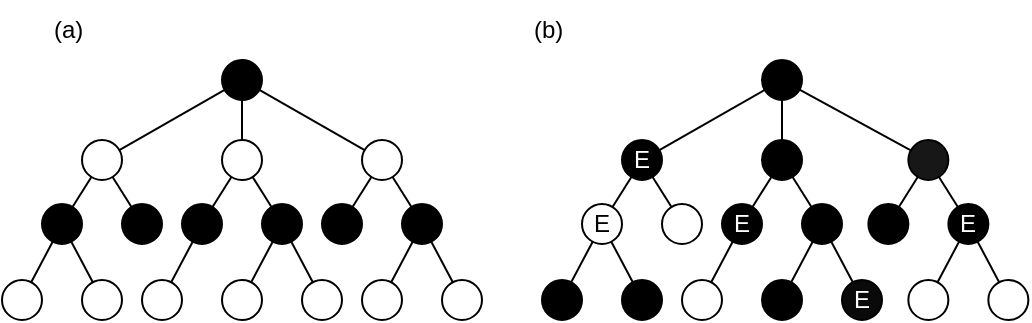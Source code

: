 <mxfile version="24.4.0" type="github">
  <diagram name="Page-1" id="z3FNkRx8i-oTFvDtVT5w">
    <mxGraphModel dx="1062" dy="579" grid="1" gridSize="10" guides="1" tooltips="1" connect="1" arrows="1" fold="1" page="1" pageScale="1" pageWidth="850" pageHeight="1100" math="0" shadow="0">
      <root>
        <mxCell id="0" />
        <mxCell id="1" parent="0" />
        <mxCell id="wkgdSi7BzmKG_JM9T2ZL-1" value="" style="ellipse;whiteSpace=wrap;html=1;aspect=fixed;strokeColor=#000000;fillColor=#000000;" vertex="1" parent="1">
          <mxGeometry x="210" y="290" width="20" height="20" as="geometry" />
        </mxCell>
        <mxCell id="wkgdSi7BzmKG_JM9T2ZL-2" value="" style="endArrow=none;html=1;rounded=0;strokeColor=#000000;" edge="1" parent="1" source="wkgdSi7BzmKG_JM9T2ZL-4" target="wkgdSi7BzmKG_JM9T2ZL-1">
          <mxGeometry width="50" height="50" relative="1" as="geometry">
            <mxPoint x="167" y="333" as="sourcePoint" />
            <mxPoint x="350" y="330" as="targetPoint" />
          </mxGeometry>
        </mxCell>
        <mxCell id="wkgdSi7BzmKG_JM9T2ZL-3" value="" style="endArrow=none;html=1;rounded=0;strokeColor=#000000;" edge="1" parent="1" source="wkgdSi7BzmKG_JM9T2ZL-5" target="wkgdSi7BzmKG_JM9T2ZL-1">
          <mxGeometry width="50" height="50" relative="1" as="geometry">
            <mxPoint x="260" y="370" as="sourcePoint" />
            <mxPoint x="270" y="280" as="targetPoint" />
          </mxGeometry>
        </mxCell>
        <mxCell id="wkgdSi7BzmKG_JM9T2ZL-4" value="" style="ellipse;whiteSpace=wrap;html=1;aspect=fixed;strokeColor=#000000;" vertex="1" parent="1">
          <mxGeometry x="140" y="330" width="20" height="20" as="geometry" />
        </mxCell>
        <mxCell id="wkgdSi7BzmKG_JM9T2ZL-5" value="" style="ellipse;whiteSpace=wrap;html=1;aspect=fixed;strokeColor=#000000;" vertex="1" parent="1">
          <mxGeometry x="280" y="330" width="20" height="20" as="geometry" />
        </mxCell>
        <mxCell id="wkgdSi7BzmKG_JM9T2ZL-6" value="" style="endArrow=none;html=1;rounded=0;strokeColor=#000000;endFill=0;" edge="1" parent="1" source="wkgdSi7BzmKG_JM9T2ZL-7" target="wkgdSi7BzmKG_JM9T2ZL-1">
          <mxGeometry width="50" height="50" relative="1" as="geometry">
            <mxPoint x="200" y="340" as="sourcePoint" />
            <mxPoint x="330" y="330" as="targetPoint" />
          </mxGeometry>
        </mxCell>
        <mxCell id="wkgdSi7BzmKG_JM9T2ZL-7" value="" style="ellipse;whiteSpace=wrap;html=1;aspect=fixed;strokeColor=#000000;" vertex="1" parent="1">
          <mxGeometry x="210" y="330" width="20" height="20" as="geometry" />
        </mxCell>
        <mxCell id="wkgdSi7BzmKG_JM9T2ZL-8" value="" style="endArrow=none;html=1;rounded=0;strokeColor=#000000;" edge="1" parent="1" source="wkgdSi7BzmKG_JM9T2ZL-9" target="wkgdSi7BzmKG_JM9T2ZL-4">
          <mxGeometry width="50" height="50" relative="1" as="geometry">
            <mxPoint x="127" y="385" as="sourcePoint" />
            <mxPoint x="154" y="350" as="targetPoint" />
          </mxGeometry>
        </mxCell>
        <mxCell id="wkgdSi7BzmKG_JM9T2ZL-9" value="" style="ellipse;whiteSpace=wrap;html=1;aspect=fixed;strokeColor=#000000;fillColor=#000000;" vertex="1" parent="1">
          <mxGeometry x="120" y="362" width="20" height="20" as="geometry" />
        </mxCell>
        <mxCell id="wkgdSi7BzmKG_JM9T2ZL-10" value="" style="endArrow=none;html=1;rounded=0;strokeColor=#000000;" edge="1" parent="1" source="wkgdSi7BzmKG_JM9T2ZL-11" target="wkgdSi7BzmKG_JM9T2ZL-4">
          <mxGeometry width="50" height="50" relative="1" as="geometry">
            <mxPoint x="160" y="392" as="sourcePoint" />
            <mxPoint x="210" y="390" as="targetPoint" />
          </mxGeometry>
        </mxCell>
        <mxCell id="wkgdSi7BzmKG_JM9T2ZL-11" value="" style="ellipse;whiteSpace=wrap;html=1;aspect=fixed;strokeColor=#000000;fillColor=#000000;" vertex="1" parent="1">
          <mxGeometry x="160" y="362" width="20" height="20" as="geometry" />
        </mxCell>
        <mxCell id="wkgdSi7BzmKG_JM9T2ZL-12" value="" style="endArrow=none;html=1;rounded=0;strokeColor=#000000;endFill=0;" edge="1" parent="1" source="wkgdSi7BzmKG_JM9T2ZL-13" target="wkgdSi7BzmKG_JM9T2ZL-7">
          <mxGeometry width="50" height="50" relative="1" as="geometry">
            <mxPoint x="200" y="392" as="sourcePoint" />
            <mxPoint x="170" y="360" as="targetPoint" />
          </mxGeometry>
        </mxCell>
        <mxCell id="wkgdSi7BzmKG_JM9T2ZL-13" value="" style="ellipse;whiteSpace=wrap;html=1;aspect=fixed;strokeColor=#000000;fillColor=#000000;" vertex="1" parent="1">
          <mxGeometry x="190" y="362" width="20" height="20" as="geometry" />
        </mxCell>
        <mxCell id="wkgdSi7BzmKG_JM9T2ZL-14" value="" style="endArrow=none;html=1;rounded=0;strokeColor=#000000;startArrow=none;startFill=0;endFill=0;" edge="1" parent="1" source="wkgdSi7BzmKG_JM9T2ZL-15" target="wkgdSi7BzmKG_JM9T2ZL-13">
          <mxGeometry width="50" height="50" relative="1" as="geometry">
            <mxPoint x="167" y="430" as="sourcePoint" />
            <mxPoint x="203" y="382" as="targetPoint" />
          </mxGeometry>
        </mxCell>
        <mxCell id="wkgdSi7BzmKG_JM9T2ZL-15" value="" style="ellipse;whiteSpace=wrap;html=1;aspect=fixed;strokeColor=#000000;" vertex="1" parent="1">
          <mxGeometry x="170" y="400" width="20" height="20" as="geometry" />
        </mxCell>
        <mxCell id="wkgdSi7BzmKG_JM9T2ZL-18" value="" style="endArrow=none;html=1;rounded=0;strokeColor=#000000;startArrow=none;startFill=0;endFill=0;" edge="1" parent="1" source="wkgdSi7BzmKG_JM9T2ZL-19" target="wkgdSi7BzmKG_JM9T2ZL-5">
          <mxGeometry width="50" height="50" relative="1" as="geometry">
            <mxPoint x="270.0" y="364.686" as="sourcePoint" />
            <mxPoint x="238.18" y="391" as="targetPoint" />
          </mxGeometry>
        </mxCell>
        <mxCell id="wkgdSi7BzmKG_JM9T2ZL-19" value="" style="ellipse;whiteSpace=wrap;html=1;aspect=fixed;strokeColor=#000000;fillColor=#000000;" vertex="1" parent="1">
          <mxGeometry x="260" y="362" width="20" height="20" as="geometry" />
        </mxCell>
        <mxCell id="wkgdSi7BzmKG_JM9T2ZL-23" value="" style="endArrow=none;html=1;rounded=0;strokeColor=#000000;" edge="1" parent="1" source="wkgdSi7BzmKG_JM9T2ZL-24" target="wkgdSi7BzmKG_JM9T2ZL-5">
          <mxGeometry width="50" height="50" relative="1" as="geometry">
            <mxPoint x="323.18" y="370" as="sourcePoint" />
            <mxPoint x="279.18" y="348" as="targetPoint" />
          </mxGeometry>
        </mxCell>
        <mxCell id="wkgdSi7BzmKG_JM9T2ZL-24" value="" style="ellipse;whiteSpace=wrap;html=1;aspect=fixed;strokeColor=#000000;fillColor=#000000;" vertex="1" parent="1">
          <mxGeometry x="300" y="362" width="20" height="20" as="geometry" />
        </mxCell>
        <mxCell id="wkgdSi7BzmKG_JM9T2ZL-25" value="" style="endArrow=none;html=1;rounded=0;strokeColor=#000000;startArrow=none;startFill=0;endFill=0;" edge="1" parent="1" source="wkgdSi7BzmKG_JM9T2ZL-26" target="wkgdSi7BzmKG_JM9T2ZL-24">
          <mxGeometry width="50" height="50" relative="1" as="geometry">
            <mxPoint x="290.18" y="431" as="sourcePoint" />
            <mxPoint x="318.18" y="382" as="targetPoint" />
          </mxGeometry>
        </mxCell>
        <mxCell id="wkgdSi7BzmKG_JM9T2ZL-26" value="" style="ellipse;whiteSpace=wrap;html=1;aspect=fixed;strokeColor=#000000;" vertex="1" parent="1">
          <mxGeometry x="280" y="400" width="20" height="20" as="geometry" />
        </mxCell>
        <mxCell id="wkgdSi7BzmKG_JM9T2ZL-27" value="" style="endArrow=none;html=1;rounded=0;strokeColor=#000000;" edge="1" parent="1" source="wkgdSi7BzmKG_JM9T2ZL-28" target="wkgdSi7BzmKG_JM9T2ZL-24">
          <mxGeometry width="50" height="50" relative="1" as="geometry">
            <mxPoint x="323.18" y="438" as="sourcePoint" />
            <mxPoint x="328.18" y="382" as="targetPoint" />
          </mxGeometry>
        </mxCell>
        <mxCell id="wkgdSi7BzmKG_JM9T2ZL-28" value="" style="ellipse;whiteSpace=wrap;html=1;aspect=fixed;strokeColor=#000000;" vertex="1" parent="1">
          <mxGeometry x="320" y="400" width="20" height="20" as="geometry" />
        </mxCell>
        <mxCell id="wkgdSi7BzmKG_JM9T2ZL-29" value="" style="endArrow=none;html=1;rounded=0;strokeColor=#000000;startArrow=none;startFill=0;endFill=0;" edge="1" parent="1" source="wkgdSi7BzmKG_JM9T2ZL-30" target="wkgdSi7BzmKG_JM9T2ZL-9">
          <mxGeometry width="50" height="50" relative="1" as="geometry">
            <mxPoint x="130" y="400" as="sourcePoint" />
            <mxPoint x="296" y="389" as="targetPoint" />
          </mxGeometry>
        </mxCell>
        <mxCell id="wkgdSi7BzmKG_JM9T2ZL-30" value="" style="ellipse;whiteSpace=wrap;html=1;aspect=fixed;strokeColor=#000000;" vertex="1" parent="1">
          <mxGeometry x="100" y="400" width="20" height="20" as="geometry" />
        </mxCell>
        <mxCell id="wkgdSi7BzmKG_JM9T2ZL-32" value="" style="endArrow=none;html=1;rounded=0;strokeColor=#000000;startArrow=none;startFill=0;endFill=0;" edge="1" parent="1" source="wkgdSi7BzmKG_JM9T2ZL-33" target="wkgdSi7BzmKG_JM9T2ZL-9">
          <mxGeometry width="50" height="50" relative="1" as="geometry">
            <mxPoint x="140" y="400" as="sourcePoint" />
            <mxPoint x="135" y="391" as="targetPoint" />
          </mxGeometry>
        </mxCell>
        <mxCell id="wkgdSi7BzmKG_JM9T2ZL-33" value="" style="ellipse;whiteSpace=wrap;html=1;aspect=fixed;strokeColor=#000000;" vertex="1" parent="1">
          <mxGeometry x="140" y="400" width="20" height="20" as="geometry" />
        </mxCell>
        <mxCell id="wkgdSi7BzmKG_JM9T2ZL-34" value="" style="endArrow=none;html=1;rounded=0;strokeColor=#000000;endFill=0;" edge="1" parent="1" source="wkgdSi7BzmKG_JM9T2ZL-35" target="wkgdSi7BzmKG_JM9T2ZL-7">
          <mxGeometry width="50" height="50" relative="1" as="geometry">
            <mxPoint x="210" y="402" as="sourcePoint" />
            <mxPoint x="225" y="358" as="targetPoint" />
          </mxGeometry>
        </mxCell>
        <mxCell id="wkgdSi7BzmKG_JM9T2ZL-35" value="" style="ellipse;whiteSpace=wrap;html=1;aspect=fixed;strokeColor=#000000;fillColor=#000000;" vertex="1" parent="1">
          <mxGeometry x="230" y="362" width="20" height="20" as="geometry" />
        </mxCell>
        <mxCell id="wkgdSi7BzmKG_JM9T2ZL-36" value="" style="endArrow=none;html=1;rounded=0;strokeColor=#000000;startArrow=none;startFill=0;endFill=0;" edge="1" parent="1" source="wkgdSi7BzmKG_JM9T2ZL-37" target="wkgdSi7BzmKG_JM9T2ZL-35">
          <mxGeometry width="50" height="50" relative="1" as="geometry">
            <mxPoint x="177" y="440" as="sourcePoint" />
            <mxPoint x="213" y="392" as="targetPoint" />
          </mxGeometry>
        </mxCell>
        <mxCell id="wkgdSi7BzmKG_JM9T2ZL-37" value="" style="ellipse;whiteSpace=wrap;html=1;aspect=fixed;strokeColor=#000000;" vertex="1" parent="1">
          <mxGeometry x="210" y="400" width="20" height="20" as="geometry" />
        </mxCell>
        <mxCell id="wkgdSi7BzmKG_JM9T2ZL-38" value="" style="endArrow=none;html=1;rounded=0;strokeColor=#000000;" edge="1" parent="1" source="wkgdSi7BzmKG_JM9T2ZL-39" target="wkgdSi7BzmKG_JM9T2ZL-35">
          <mxGeometry width="50" height="50" relative="1" as="geometry">
            <mxPoint x="210" y="447" as="sourcePoint" />
            <mxPoint x="220" y="395" as="targetPoint" />
          </mxGeometry>
        </mxCell>
        <mxCell id="wkgdSi7BzmKG_JM9T2ZL-39" value="" style="ellipse;whiteSpace=wrap;html=1;aspect=fixed;strokeColor=#000000;" vertex="1" parent="1">
          <mxGeometry x="250" y="400" width="20" height="20" as="geometry" />
        </mxCell>
        <mxCell id="wkgdSi7BzmKG_JM9T2ZL-41" value="" style="ellipse;whiteSpace=wrap;html=1;aspect=fixed;strokeColor=#000000;fillColor=#000000;" vertex="1" parent="1">
          <mxGeometry x="480" y="290" width="20" height="20" as="geometry" />
        </mxCell>
        <mxCell id="wkgdSi7BzmKG_JM9T2ZL-42" value="" style="endArrow=none;html=1;rounded=0;strokeColor=#000000;" edge="1" parent="1" source="wkgdSi7BzmKG_JM9T2ZL-44" target="wkgdSi7BzmKG_JM9T2ZL-41">
          <mxGeometry width="50" height="50" relative="1" as="geometry">
            <mxPoint x="437" y="333" as="sourcePoint" />
            <mxPoint x="620" y="330" as="targetPoint" />
          </mxGeometry>
        </mxCell>
        <mxCell id="wkgdSi7BzmKG_JM9T2ZL-43" value="" style="endArrow=none;html=1;rounded=0;strokeColor=#000000;" edge="1" parent="1" source="wkgdSi7BzmKG_JM9T2ZL-45" target="wkgdSi7BzmKG_JM9T2ZL-41">
          <mxGeometry width="50" height="50" relative="1" as="geometry">
            <mxPoint x="530" y="370" as="sourcePoint" />
            <mxPoint x="540" y="280" as="targetPoint" />
          </mxGeometry>
        </mxCell>
        <mxCell id="wkgdSi7BzmKG_JM9T2ZL-44" value="E" style="ellipse;whiteSpace=wrap;html=1;aspect=fixed;strokeColor=#000000;fillColor=#000000;fontColor=#FFFFFF;" vertex="1" parent="1">
          <mxGeometry x="410" y="330" width="20" height="20" as="geometry" />
        </mxCell>
        <mxCell id="wkgdSi7BzmKG_JM9T2ZL-45" value="&lt;div&gt;&lt;br&gt;&lt;/div&gt;" style="ellipse;whiteSpace=wrap;html=1;aspect=fixed;strokeColor=#000000;fillColor=#171717;" vertex="1" parent="1">
          <mxGeometry x="553.18" y="330" width="20" height="20" as="geometry" />
        </mxCell>
        <mxCell id="wkgdSi7BzmKG_JM9T2ZL-46" value="" style="endArrow=none;html=1;rounded=0;strokeColor=#000000;endFill=0;" edge="1" parent="1" source="wkgdSi7BzmKG_JM9T2ZL-47" target="wkgdSi7BzmKG_JM9T2ZL-41">
          <mxGeometry width="50" height="50" relative="1" as="geometry">
            <mxPoint x="470" y="340" as="sourcePoint" />
            <mxPoint x="600" y="330" as="targetPoint" />
          </mxGeometry>
        </mxCell>
        <mxCell id="wkgdSi7BzmKG_JM9T2ZL-47" value="" style="ellipse;whiteSpace=wrap;html=1;aspect=fixed;strokeColor=#000000;fillColor=#000000;" vertex="1" parent="1">
          <mxGeometry x="480" y="330" width="20" height="20" as="geometry" />
        </mxCell>
        <mxCell id="wkgdSi7BzmKG_JM9T2ZL-48" value="" style="endArrow=none;html=1;rounded=0;strokeColor=#000000;" edge="1" parent="1" source="wkgdSi7BzmKG_JM9T2ZL-49" target="wkgdSi7BzmKG_JM9T2ZL-44">
          <mxGeometry width="50" height="50" relative="1" as="geometry">
            <mxPoint x="397" y="385" as="sourcePoint" />
            <mxPoint x="424" y="350" as="targetPoint" />
          </mxGeometry>
        </mxCell>
        <mxCell id="wkgdSi7BzmKG_JM9T2ZL-49" value="E" style="ellipse;whiteSpace=wrap;html=1;aspect=fixed;strokeColor=#000000;fillColor=#FFFFFF;" vertex="1" parent="1">
          <mxGeometry x="390" y="362" width="20" height="20" as="geometry" />
        </mxCell>
        <mxCell id="wkgdSi7BzmKG_JM9T2ZL-50" value="" style="endArrow=none;html=1;rounded=0;strokeColor=#000000;" edge="1" parent="1" source="wkgdSi7BzmKG_JM9T2ZL-51" target="wkgdSi7BzmKG_JM9T2ZL-44">
          <mxGeometry width="50" height="50" relative="1" as="geometry">
            <mxPoint x="430" y="392" as="sourcePoint" />
            <mxPoint x="480" y="390" as="targetPoint" />
          </mxGeometry>
        </mxCell>
        <mxCell id="wkgdSi7BzmKG_JM9T2ZL-51" value="" style="ellipse;whiteSpace=wrap;html=1;aspect=fixed;strokeColor=#000000;fillColor=#FFFFFF;" vertex="1" parent="1">
          <mxGeometry x="430" y="362" width="20" height="20" as="geometry" />
        </mxCell>
        <mxCell id="wkgdSi7BzmKG_JM9T2ZL-52" value="" style="endArrow=none;html=1;rounded=0;strokeColor=#000000;endFill=0;" edge="1" parent="1" source="wkgdSi7BzmKG_JM9T2ZL-53" target="wkgdSi7BzmKG_JM9T2ZL-47">
          <mxGeometry width="50" height="50" relative="1" as="geometry">
            <mxPoint x="470" y="392" as="sourcePoint" />
            <mxPoint x="440" y="360" as="targetPoint" />
          </mxGeometry>
        </mxCell>
        <mxCell id="wkgdSi7BzmKG_JM9T2ZL-53" value="E" style="ellipse;whiteSpace=wrap;html=1;aspect=fixed;strokeColor=#000000;fillColor=#000000;fontColor=#FFFFFF;" vertex="1" parent="1">
          <mxGeometry x="460" y="362" width="20" height="20" as="geometry" />
        </mxCell>
        <mxCell id="wkgdSi7BzmKG_JM9T2ZL-54" value="" style="endArrow=none;html=1;rounded=0;strokeColor=#000000;startArrow=none;startFill=0;endFill=0;" edge="1" parent="1" source="wkgdSi7BzmKG_JM9T2ZL-55" target="wkgdSi7BzmKG_JM9T2ZL-53">
          <mxGeometry width="50" height="50" relative="1" as="geometry">
            <mxPoint x="437" y="430" as="sourcePoint" />
            <mxPoint x="473" y="382" as="targetPoint" />
          </mxGeometry>
        </mxCell>
        <mxCell id="wkgdSi7BzmKG_JM9T2ZL-55" value="" style="ellipse;whiteSpace=wrap;html=1;aspect=fixed;strokeColor=#000000;" vertex="1" parent="1">
          <mxGeometry x="440" y="400" width="20" height="20" as="geometry" />
        </mxCell>
        <mxCell id="wkgdSi7BzmKG_JM9T2ZL-58" value="" style="endArrow=none;html=1;rounded=0;strokeColor=#000000;" edge="1" parent="1" source="wkgdSi7BzmKG_JM9T2ZL-59" target="wkgdSi7BzmKG_JM9T2ZL-45">
          <mxGeometry width="50" height="50" relative="1" as="geometry">
            <mxPoint x="513.18" y="447" as="sourcePoint" />
            <mxPoint x="518.18" y="391" as="targetPoint" />
          </mxGeometry>
        </mxCell>
        <mxCell id="wkgdSi7BzmKG_JM9T2ZL-59" value="" style="ellipse;whiteSpace=wrap;html=1;aspect=fixed;strokeColor=#000000;fillColor=#000000;" vertex="1" parent="1">
          <mxGeometry x="533.18" y="362" width="20" height="20" as="geometry" />
        </mxCell>
        <mxCell id="wkgdSi7BzmKG_JM9T2ZL-60" value="" style="endArrow=none;html=1;rounded=0;strokeColor=#000000;" edge="1" parent="1" source="wkgdSi7BzmKG_JM9T2ZL-61" target="wkgdSi7BzmKG_JM9T2ZL-45">
          <mxGeometry width="50" height="50" relative="1" as="geometry">
            <mxPoint x="593.18" y="370" as="sourcePoint" />
            <mxPoint x="549.18" y="348" as="targetPoint" />
          </mxGeometry>
        </mxCell>
        <mxCell id="wkgdSi7BzmKG_JM9T2ZL-61" value="E" style="ellipse;whiteSpace=wrap;html=1;aspect=fixed;strokeColor=#000000;fillColor=#000000;fontColor=#FFFFFF;" vertex="1" parent="1">
          <mxGeometry x="573.18" y="362" width="20" height="20" as="geometry" />
        </mxCell>
        <mxCell id="wkgdSi7BzmKG_JM9T2ZL-62" value="" style="endArrow=none;html=1;rounded=0;strokeColor=#000000;startArrow=none;startFill=0;endFill=0;" edge="1" parent="1" source="wkgdSi7BzmKG_JM9T2ZL-63" target="wkgdSi7BzmKG_JM9T2ZL-61">
          <mxGeometry width="50" height="50" relative="1" as="geometry">
            <mxPoint x="560.18" y="431" as="sourcePoint" />
            <mxPoint x="588.18" y="382" as="targetPoint" />
          </mxGeometry>
        </mxCell>
        <mxCell id="wkgdSi7BzmKG_JM9T2ZL-63" value="" style="ellipse;whiteSpace=wrap;html=1;aspect=fixed;strokeColor=#000000;" vertex="1" parent="1">
          <mxGeometry x="553.18" y="400" width="20" height="20" as="geometry" />
        </mxCell>
        <mxCell id="wkgdSi7BzmKG_JM9T2ZL-64" value="" style="endArrow=none;html=1;rounded=0;strokeColor=#000000;" edge="1" parent="1" source="wkgdSi7BzmKG_JM9T2ZL-65" target="wkgdSi7BzmKG_JM9T2ZL-61">
          <mxGeometry width="50" height="50" relative="1" as="geometry">
            <mxPoint x="593.18" y="438" as="sourcePoint" />
            <mxPoint x="598.18" y="382" as="targetPoint" />
          </mxGeometry>
        </mxCell>
        <mxCell id="wkgdSi7BzmKG_JM9T2ZL-65" value="" style="ellipse;whiteSpace=wrap;html=1;aspect=fixed;strokeColor=#000000;" vertex="1" parent="1">
          <mxGeometry x="593.18" y="400" width="20" height="20" as="geometry" />
        </mxCell>
        <mxCell id="wkgdSi7BzmKG_JM9T2ZL-66" value="" style="endArrow=none;html=1;rounded=0;strokeColor=#000000;startArrow=none;startFill=0;endFill=0;" edge="1" parent="1" source="wkgdSi7BzmKG_JM9T2ZL-67" target="wkgdSi7BzmKG_JM9T2ZL-49">
          <mxGeometry width="50" height="50" relative="1" as="geometry">
            <mxPoint x="400" y="400" as="sourcePoint" />
            <mxPoint x="566" y="389" as="targetPoint" />
          </mxGeometry>
        </mxCell>
        <mxCell id="wkgdSi7BzmKG_JM9T2ZL-67" value="" style="ellipse;whiteSpace=wrap;html=1;aspect=fixed;strokeColor=#000000;labelBackgroundColor=none;fillColor=#000000;" vertex="1" parent="1">
          <mxGeometry x="370" y="400" width="20" height="20" as="geometry" />
        </mxCell>
        <mxCell id="wkgdSi7BzmKG_JM9T2ZL-68" value="" style="endArrow=none;html=1;rounded=0;strokeColor=#000000;startArrow=none;startFill=0;endFill=0;" edge="1" parent="1" source="wkgdSi7BzmKG_JM9T2ZL-69" target="wkgdSi7BzmKG_JM9T2ZL-49">
          <mxGeometry width="50" height="50" relative="1" as="geometry">
            <mxPoint x="410" y="400" as="sourcePoint" />
            <mxPoint x="405" y="391" as="targetPoint" />
          </mxGeometry>
        </mxCell>
        <mxCell id="wkgdSi7BzmKG_JM9T2ZL-69" value="" style="ellipse;whiteSpace=wrap;html=1;aspect=fixed;strokeColor=#000000;fillColor=#000000;" vertex="1" parent="1">
          <mxGeometry x="410" y="400" width="20" height="20" as="geometry" />
        </mxCell>
        <mxCell id="wkgdSi7BzmKG_JM9T2ZL-70" value="" style="endArrow=none;html=1;rounded=0;strokeColor=#000000;endFill=0;" edge="1" parent="1" source="wkgdSi7BzmKG_JM9T2ZL-71" target="wkgdSi7BzmKG_JM9T2ZL-47">
          <mxGeometry width="50" height="50" relative="1" as="geometry">
            <mxPoint x="480" y="402" as="sourcePoint" />
            <mxPoint x="495" y="358" as="targetPoint" />
          </mxGeometry>
        </mxCell>
        <mxCell id="wkgdSi7BzmKG_JM9T2ZL-71" value="" style="ellipse;whiteSpace=wrap;html=1;aspect=fixed;strokeColor=#000000;fillColor=#000000;" vertex="1" parent="1">
          <mxGeometry x="500" y="362" width="20" height="20" as="geometry" />
        </mxCell>
        <mxCell id="wkgdSi7BzmKG_JM9T2ZL-72" value="" style="endArrow=none;html=1;rounded=0;strokeColor=#000000;startArrow=none;startFill=0;endFill=0;" edge="1" parent="1" source="wkgdSi7BzmKG_JM9T2ZL-73" target="wkgdSi7BzmKG_JM9T2ZL-71">
          <mxGeometry width="50" height="50" relative="1" as="geometry">
            <mxPoint x="447" y="440" as="sourcePoint" />
            <mxPoint x="483" y="392" as="targetPoint" />
          </mxGeometry>
        </mxCell>
        <mxCell id="wkgdSi7BzmKG_JM9T2ZL-73" value="" style="ellipse;whiteSpace=wrap;html=1;aspect=fixed;strokeColor=#000000;fillColor=#000000;fontColor=#FFFFFF;" vertex="1" parent="1">
          <mxGeometry x="480" y="400" width="20" height="20" as="geometry" />
        </mxCell>
        <mxCell id="wkgdSi7BzmKG_JM9T2ZL-74" value="" style="endArrow=none;html=1;rounded=0;strokeColor=#000000;" edge="1" parent="1" source="wkgdSi7BzmKG_JM9T2ZL-75" target="wkgdSi7BzmKG_JM9T2ZL-71">
          <mxGeometry width="50" height="50" relative="1" as="geometry">
            <mxPoint x="480" y="447" as="sourcePoint" />
            <mxPoint x="490" y="395" as="targetPoint" />
          </mxGeometry>
        </mxCell>
        <mxCell id="wkgdSi7BzmKG_JM9T2ZL-75" value="&lt;font color=&quot;#ffffff&quot;&gt;E&lt;/font&gt;" style="ellipse;whiteSpace=wrap;html=1;aspect=fixed;strokeColor=#000000;fillColor=#0A0A0A;" vertex="1" parent="1">
          <mxGeometry x="520" y="400" width="20" height="20" as="geometry" />
        </mxCell>
        <mxCell id="wkgdSi7BzmKG_JM9T2ZL-77" value="(b)" style="text;strokeColor=none;fillColor=none;align=left;verticalAlign=middle;spacingLeft=4;spacingRight=4;overflow=hidden;points=[[0,0.5],[1,0.5]];portConstraint=eastwest;rotatable=0;whiteSpace=wrap;html=1;" vertex="1" parent="1">
          <mxGeometry x="360" y="260" width="80" height="30" as="geometry" />
        </mxCell>
        <mxCell id="wkgdSi7BzmKG_JM9T2ZL-78" value="(a)" style="text;strokeColor=none;fillColor=none;align=left;verticalAlign=middle;spacingLeft=4;spacingRight=4;overflow=hidden;points=[[0,0.5],[1,0.5]];portConstraint=eastwest;rotatable=0;whiteSpace=wrap;html=1;" vertex="1" parent="1">
          <mxGeometry x="120" y="260" width="80" height="30" as="geometry" />
        </mxCell>
      </root>
    </mxGraphModel>
  </diagram>
</mxfile>

